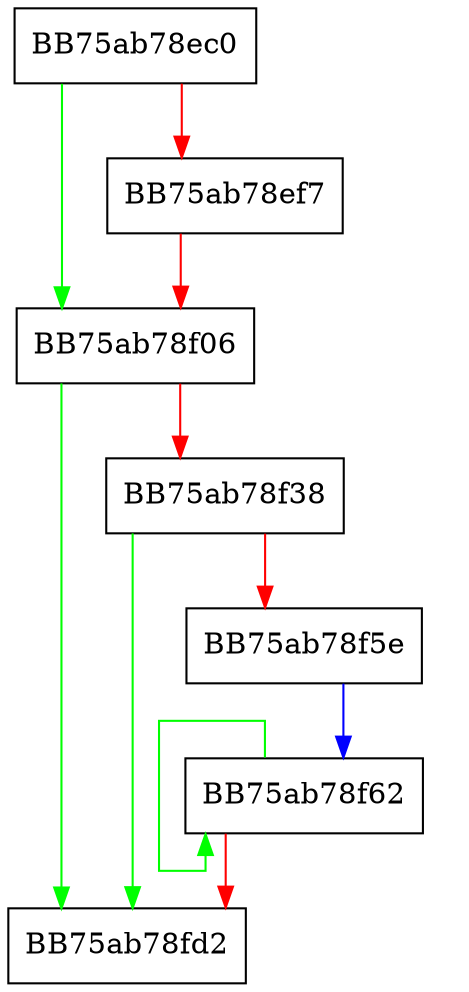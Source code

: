 digraph GetRegkeys {
  node [shape="box"];
  graph [splines=ortho];
  BB75ab78ec0 -> BB75ab78f06 [color="green"];
  BB75ab78ec0 -> BB75ab78ef7 [color="red"];
  BB75ab78ef7 -> BB75ab78f06 [color="red"];
  BB75ab78f06 -> BB75ab78fd2 [color="green"];
  BB75ab78f06 -> BB75ab78f38 [color="red"];
  BB75ab78f38 -> BB75ab78fd2 [color="green"];
  BB75ab78f38 -> BB75ab78f5e [color="red"];
  BB75ab78f5e -> BB75ab78f62 [color="blue"];
  BB75ab78f62 -> BB75ab78f62 [color="green"];
  BB75ab78f62 -> BB75ab78fd2 [color="red"];
}